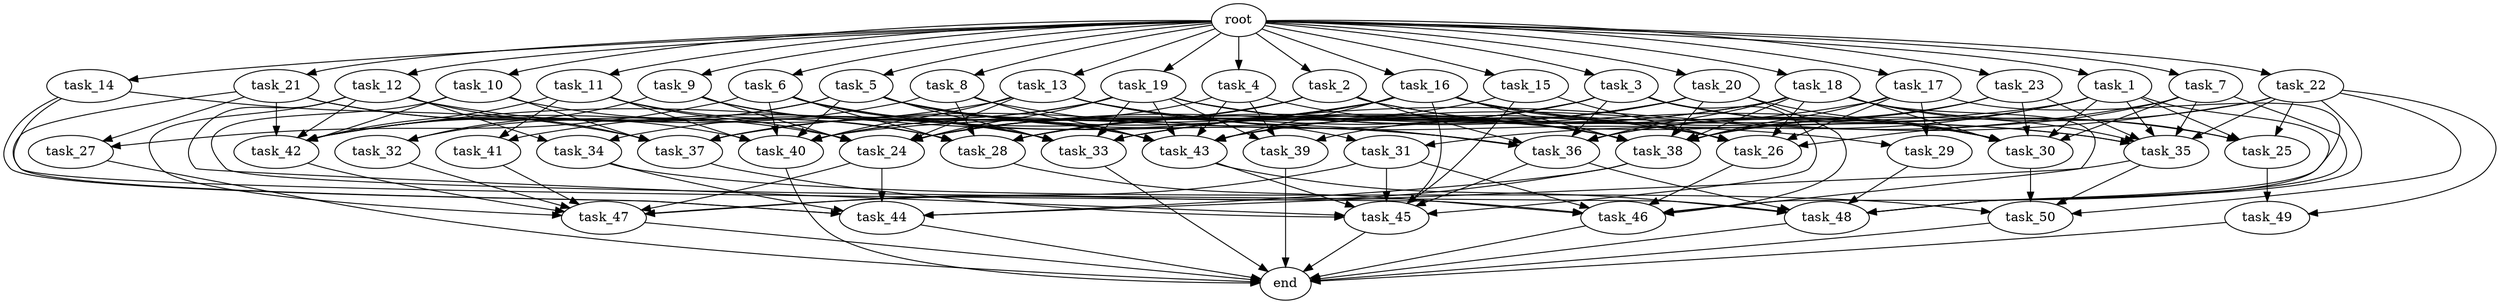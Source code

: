 digraph G {
  root [size="0.000000e+00"];
  task_1 [size="3.148368e+08"];
  task_2 [size="5.097663e+08"];
  task_3 [size="2.778508e+09"];
  task_4 [size="5.912940e+09"];
  task_5 [size="7.295989e+09"];
  task_6 [size="6.605102e+09"];
  task_7 [size="9.918338e+09"];
  task_8 [size="8.917480e+09"];
  task_9 [size="2.837834e+09"];
  task_10 [size="3.875805e+09"];
  task_11 [size="4.377391e+09"];
  task_12 [size="6.603515e+09"];
  task_13 [size="6.369660e+09"];
  task_14 [size="8.476151e+09"];
  task_15 [size="3.816384e+09"];
  task_16 [size="5.037836e+09"];
  task_17 [size="7.025640e+09"];
  task_18 [size="4.367193e+09"];
  task_19 [size="8.749988e+09"];
  task_20 [size="9.065547e+09"];
  task_21 [size="8.920459e+09"];
  task_22 [size="7.079021e+09"];
  task_23 [size="8.000107e+09"];
  task_24 [size="8.324659e+09"];
  task_25 [size="7.390794e+09"];
  task_26 [size="2.550412e+09"];
  task_27 [size="3.747188e+09"];
  task_28 [size="5.016430e+09"];
  task_29 [size="4.291396e+09"];
  task_30 [size="5.235707e+09"];
  task_31 [size="2.905409e+09"];
  task_32 [size="5.392600e+09"];
  task_33 [size="4.995224e+09"];
  task_34 [size="6.716189e+08"];
  task_35 [size="1.704229e+09"];
  task_36 [size="5.059539e+09"];
  task_37 [size="8.823904e+09"];
  task_38 [size="6.278045e+09"];
  task_39 [size="2.507675e+09"];
  task_40 [size="7.258204e+09"];
  task_41 [size="6.044016e+09"];
  task_42 [size="5.006198e+09"];
  task_43 [size="1.732036e+09"];
  task_44 [size="2.073192e+09"];
  task_45 [size="2.583131e+09"];
  task_46 [size="5.719962e+09"];
  task_47 [size="8.224953e+08"];
  task_48 [size="1.611171e+09"];
  task_49 [size="2.050339e+09"];
  task_50 [size="2.188809e+09"];
  end [size="0.000000e+00"];

  root -> task_1 [size="1.000000e-12"];
  root -> task_2 [size="1.000000e-12"];
  root -> task_3 [size="1.000000e-12"];
  root -> task_4 [size="1.000000e-12"];
  root -> task_5 [size="1.000000e-12"];
  root -> task_6 [size="1.000000e-12"];
  root -> task_7 [size="1.000000e-12"];
  root -> task_8 [size="1.000000e-12"];
  root -> task_9 [size="1.000000e-12"];
  root -> task_10 [size="1.000000e-12"];
  root -> task_11 [size="1.000000e-12"];
  root -> task_12 [size="1.000000e-12"];
  root -> task_13 [size="1.000000e-12"];
  root -> task_14 [size="1.000000e-12"];
  root -> task_15 [size="1.000000e-12"];
  root -> task_16 [size="1.000000e-12"];
  root -> task_17 [size="1.000000e-12"];
  root -> task_18 [size="1.000000e-12"];
  root -> task_19 [size="1.000000e-12"];
  root -> task_20 [size="1.000000e-12"];
  root -> task_21 [size="1.000000e-12"];
  root -> task_22 [size="1.000000e-12"];
  root -> task_23 [size="1.000000e-12"];
  task_1 -> task_25 [size="1.847699e+08"];
  task_1 -> task_30 [size="5.817452e+07"];
  task_1 -> task_31 [size="1.452705e+08"];
  task_1 -> task_35 [size="2.434613e+07"];
  task_1 -> task_36 [size="6.324424e+07"];
  task_1 -> task_40 [size="9.072755e+07"];
  task_1 -> task_46 [size="8.171375e+07"];
  task_2 -> task_24 [size="9.249621e+07"];
  task_2 -> task_30 [size="5.817452e+07"];
  task_2 -> task_35 [size="2.434613e+07"];
  task_2 -> task_36 [size="6.324424e+07"];
  task_2 -> task_40 [size="9.072755e+07"];
  task_2 -> task_41 [size="3.022008e+08"];
  task_3 -> task_24 [size="9.249621e+07"];
  task_3 -> task_25 [size="1.847699e+08"];
  task_3 -> task_30 [size="5.817452e+07"];
  task_3 -> task_36 [size="6.324424e+07"];
  task_3 -> task_37 [size="1.470651e+08"];
  task_3 -> task_43 [size="1.924485e+07"];
  task_3 -> task_45 [size="3.228914e+07"];
  task_4 -> task_38 [size="6.278045e+07"];
  task_4 -> task_39 [size="8.358916e+07"];
  task_4 -> task_40 [size="9.072755e+07"];
  task_4 -> task_43 [size="1.924485e+07"];
  task_5 -> task_31 [size="1.452705e+08"];
  task_5 -> task_32 [size="2.696300e+08"];
  task_5 -> task_33 [size="6.244030e+07"];
  task_5 -> task_36 [size="6.324424e+07"];
  task_5 -> task_38 [size="6.278045e+07"];
  task_5 -> task_40 [size="9.072755e+07"];
  task_5 -> task_42 [size="6.257748e+07"];
  task_5 -> task_43 [size="1.924485e+07"];
  task_6 -> task_27 [size="1.873594e+08"];
  task_6 -> task_28 [size="6.270537e+07"];
  task_6 -> task_33 [size="6.244030e+07"];
  task_6 -> task_36 [size="6.324424e+07"];
  task_6 -> task_40 [size="9.072755e+07"];
  task_6 -> task_43 [size="1.924485e+07"];
  task_7 -> task_26 [size="3.643446e+07"];
  task_7 -> task_30 [size="5.817452e+07"];
  task_7 -> task_35 [size="2.434613e+07"];
  task_7 -> task_43 [size="1.924485e+07"];
  task_7 -> task_48 [size="2.301673e+07"];
  task_8 -> task_26 [size="3.643446e+07"];
  task_8 -> task_28 [size="6.270537e+07"];
  task_8 -> task_42 [size="6.257748e+07"];
  task_8 -> task_43 [size="1.924485e+07"];
  task_9 -> task_24 [size="9.249621e+07"];
  task_9 -> task_32 [size="2.696300e+08"];
  task_9 -> task_33 [size="6.244030e+07"];
  task_9 -> task_43 [size="1.924485e+07"];
  task_10 -> task_28 [size="6.270537e+07"];
  task_10 -> task_37 [size="1.470651e+08"];
  task_10 -> task_42 [size="6.257748e+07"];
  task_10 -> task_48 [size="2.301673e+07"];
  task_11 -> task_24 [size="9.249621e+07"];
  task_11 -> task_28 [size="6.270537e+07"];
  task_11 -> task_40 [size="9.072755e+07"];
  task_11 -> task_41 [size="3.022008e+08"];
  task_11 -> task_42 [size="6.257748e+07"];
  task_12 -> task_33 [size="6.244030e+07"];
  task_12 -> task_34 [size="3.358094e+07"];
  task_12 -> task_37 [size="1.470651e+08"];
  task_12 -> task_42 [size="6.257748e+07"];
  task_12 -> task_45 [size="3.228914e+07"];
  task_12 -> task_47 [size="1.174993e+07"];
  task_13 -> task_24 [size="9.249621e+07"];
  task_13 -> task_29 [size="2.145698e+08"];
  task_13 -> task_36 [size="6.324424e+07"];
  task_13 -> task_38 [size="6.278045e+07"];
  task_13 -> task_40 [size="9.072755e+07"];
  task_13 -> task_42 [size="6.257748e+07"];
  task_14 -> task_37 [size="1.470651e+08"];
  task_14 -> task_44 [size="3.455320e+07"];
  task_14 -> task_46 [size="8.171375e+07"];
  task_15 -> task_26 [size="3.643446e+07"];
  task_15 -> task_28 [size="6.270537e+07"];
  task_15 -> task_45 [size="3.228914e+07"];
  task_16 -> task_24 [size="9.249621e+07"];
  task_16 -> task_26 [size="3.643446e+07"];
  task_16 -> task_28 [size="6.270537e+07"];
  task_16 -> task_30 [size="5.817452e+07"];
  task_16 -> task_35 [size="2.434613e+07"];
  task_16 -> task_37 [size="1.470651e+08"];
  task_16 -> task_38 [size="6.278045e+07"];
  task_16 -> task_42 [size="6.257748e+07"];
  task_16 -> task_43 [size="1.924485e+07"];
  task_16 -> task_45 [size="3.228914e+07"];
  task_17 -> task_26 [size="3.643446e+07"];
  task_17 -> task_29 [size="2.145698e+08"];
  task_17 -> task_33 [size="6.244030e+07"];
  task_17 -> task_38 [size="6.278045e+07"];
  task_17 -> task_48 [size="2.301673e+07"];
  task_18 -> task_25 [size="1.847699e+08"];
  task_18 -> task_26 [size="3.643446e+07"];
  task_18 -> task_28 [size="6.270537e+07"];
  task_18 -> task_30 [size="5.817452e+07"];
  task_18 -> task_33 [size="6.244030e+07"];
  task_18 -> task_35 [size="2.434613e+07"];
  task_18 -> task_36 [size="6.324424e+07"];
  task_18 -> task_38 [size="6.278045e+07"];
  task_18 -> task_46 [size="8.171375e+07"];
  task_19 -> task_24 [size="9.249621e+07"];
  task_19 -> task_26 [size="3.643446e+07"];
  task_19 -> task_30 [size="5.817452e+07"];
  task_19 -> task_33 [size="6.244030e+07"];
  task_19 -> task_34 [size="3.358094e+07"];
  task_19 -> task_37 [size="1.470651e+08"];
  task_19 -> task_38 [size="6.278045e+07"];
  task_19 -> task_39 [size="8.358916e+07"];
  task_19 -> task_43 [size="1.924485e+07"];
  task_20 -> task_24 [size="9.249621e+07"];
  task_20 -> task_28 [size="6.270537e+07"];
  task_20 -> task_30 [size="5.817452e+07"];
  task_20 -> task_38 [size="6.278045e+07"];
  task_20 -> task_39 [size="8.358916e+07"];
  task_20 -> task_46 [size="8.171375e+07"];
  task_21 -> task_24 [size="9.249621e+07"];
  task_21 -> task_27 [size="1.873594e+08"];
  task_21 -> task_40 [size="9.072755e+07"];
  task_21 -> task_42 [size="6.257748e+07"];
  task_21 -> task_44 [size="3.455320e+07"];
  task_22 -> task_25 [size="1.847699e+08"];
  task_22 -> task_33 [size="6.244030e+07"];
  task_22 -> task_35 [size="2.434613e+07"];
  task_22 -> task_38 [size="6.278045e+07"];
  task_22 -> task_48 [size="2.301673e+07"];
  task_22 -> task_49 [size="1.025169e+08"];
  task_22 -> task_50 [size="5.472022e+07"];
  task_23 -> task_30 [size="5.817452e+07"];
  task_23 -> task_35 [size="2.434613e+07"];
  task_23 -> task_36 [size="6.324424e+07"];
  task_23 -> task_38 [size="6.278045e+07"];
  task_24 -> task_44 [size="3.455320e+07"];
  task_24 -> task_47 [size="1.174993e+07"];
  task_25 -> task_49 [size="1.025169e+08"];
  task_26 -> task_46 [size="8.171375e+07"];
  task_27 -> end [size="1.000000e-12"];
  task_28 -> task_46 [size="8.171375e+07"];
  task_29 -> task_48 [size="2.301673e+07"];
  task_30 -> task_50 [size="5.472022e+07"];
  task_31 -> task_45 [size="3.228914e+07"];
  task_31 -> task_46 [size="8.171375e+07"];
  task_31 -> task_47 [size="1.174993e+07"];
  task_32 -> task_47 [size="1.174993e+07"];
  task_33 -> end [size="1.000000e-12"];
  task_34 -> task_44 [size="3.455320e+07"];
  task_34 -> task_50 [size="5.472022e+07"];
  task_35 -> task_44 [size="3.455320e+07"];
  task_35 -> task_50 [size="5.472022e+07"];
  task_36 -> task_45 [size="3.228914e+07"];
  task_36 -> task_48 [size="2.301673e+07"];
  task_37 -> task_45 [size="3.228914e+07"];
  task_38 -> task_44 [size="3.455320e+07"];
  task_38 -> task_47 [size="1.174993e+07"];
  task_39 -> end [size="1.000000e-12"];
  task_40 -> end [size="1.000000e-12"];
  task_41 -> task_47 [size="1.174993e+07"];
  task_42 -> task_47 [size="1.174993e+07"];
  task_43 -> task_45 [size="3.228914e+07"];
  task_43 -> task_48 [size="2.301673e+07"];
  task_44 -> end [size="1.000000e-12"];
  task_45 -> end [size="1.000000e-12"];
  task_46 -> end [size="1.000000e-12"];
  task_47 -> end [size="1.000000e-12"];
  task_48 -> end [size="1.000000e-12"];
  task_49 -> end [size="1.000000e-12"];
  task_50 -> end [size="1.000000e-12"];
}
